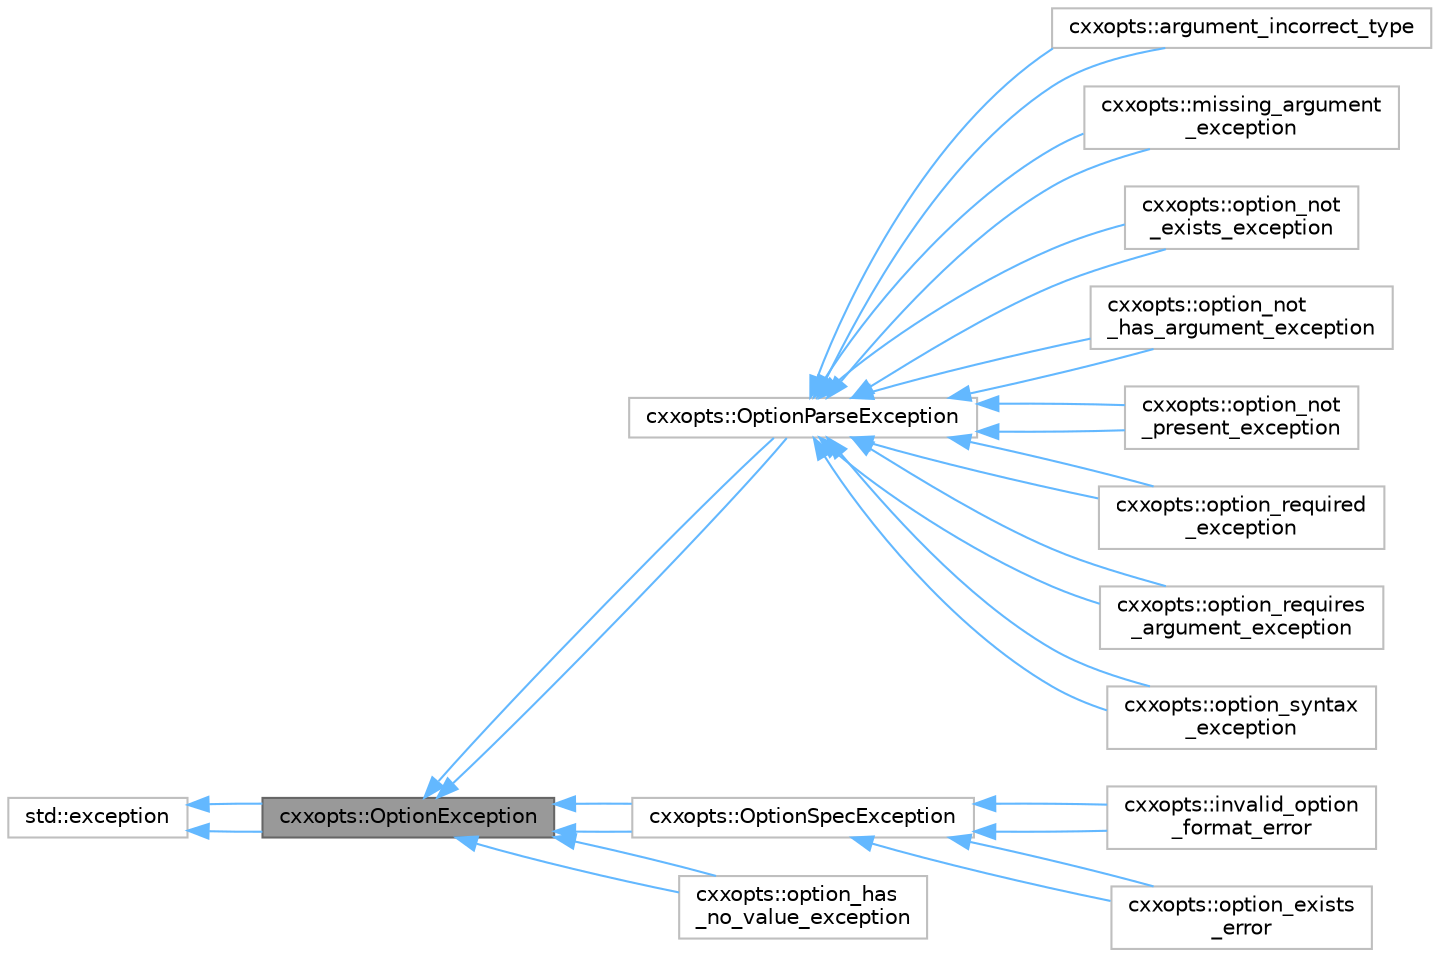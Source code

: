 digraph "cxxopts::OptionException"
{
 // LATEX_PDF_SIZE
  bgcolor="transparent";
  edge [fontname=Helvetica,fontsize=10,labelfontname=Helvetica,labelfontsize=10];
  node [fontname=Helvetica,fontsize=10,shape=box,height=0.2,width=0.4];
  rankdir="LR";
  Node1 [id="Node000001",label="cxxopts::OptionException",height=0.2,width=0.4,color="gray40", fillcolor="grey60", style="filled", fontcolor="black",tooltip=" "];
  Node2 -> Node1 [id="edge1_Node000001_Node000002",dir="back",color="steelblue1",style="solid",tooltip=" "];
  Node2 [id="Node000002",label="std::exception",height=0.2,width=0.4,color="grey75", fillcolor="white", style="filled",tooltip=" "];
  Node2 -> Node1 [id="edge2_Node000001_Node000002",dir="back",color="steelblue1",style="solid",tooltip=" "];
  Node1 -> Node3 [id="edge3_Node000001_Node000003",dir="back",color="steelblue1",style="solid",tooltip=" "];
  Node3 [id="Node000003",label="cxxopts::OptionParseException",height=0.2,width=0.4,color="grey75", fillcolor="white", style="filled",URL="$classcxxopts_1_1_option_parse_exception.html",tooltip=" "];
  Node3 -> Node4 [id="edge4_Node000003_Node000004",dir="back",color="steelblue1",style="solid",tooltip=" "];
  Node4 [id="Node000004",label="cxxopts::argument_incorrect_type",height=0.2,width=0.4,color="grey75", fillcolor="white", style="filled",URL="$classcxxopts_1_1argument__incorrect__type.html",tooltip=" "];
  Node3 -> Node4 [id="edge5_Node000003_Node000004",dir="back",color="steelblue1",style="solid",tooltip=" "];
  Node3 -> Node5 [id="edge6_Node000003_Node000005",dir="back",color="steelblue1",style="solid",tooltip=" "];
  Node5 [id="Node000005",label="cxxopts::missing_argument\l_exception",height=0.2,width=0.4,color="grey75", fillcolor="white", style="filled",URL="$classcxxopts_1_1missing__argument__exception.html",tooltip=" "];
  Node3 -> Node5 [id="edge7_Node000003_Node000005",dir="back",color="steelblue1",style="solid",tooltip=" "];
  Node3 -> Node6 [id="edge8_Node000003_Node000006",dir="back",color="steelblue1",style="solid",tooltip=" "];
  Node6 [id="Node000006",label="cxxopts::option_not\l_exists_exception",height=0.2,width=0.4,color="grey75", fillcolor="white", style="filled",URL="$classcxxopts_1_1option__not__exists__exception.html",tooltip=" "];
  Node3 -> Node6 [id="edge9_Node000003_Node000006",dir="back",color="steelblue1",style="solid",tooltip=" "];
  Node3 -> Node7 [id="edge10_Node000003_Node000007",dir="back",color="steelblue1",style="solid",tooltip=" "];
  Node7 [id="Node000007",label="cxxopts::option_not\l_has_argument_exception",height=0.2,width=0.4,color="grey75", fillcolor="white", style="filled",URL="$classcxxopts_1_1option__not__has__argument__exception.html",tooltip=" "];
  Node3 -> Node7 [id="edge11_Node000003_Node000007",dir="back",color="steelblue1",style="solid",tooltip=" "];
  Node3 -> Node8 [id="edge12_Node000003_Node000008",dir="back",color="steelblue1",style="solid",tooltip=" "];
  Node8 [id="Node000008",label="cxxopts::option_not\l_present_exception",height=0.2,width=0.4,color="grey75", fillcolor="white", style="filled",URL="$classcxxopts_1_1option__not__present__exception.html",tooltip=" "];
  Node3 -> Node8 [id="edge13_Node000003_Node000008",dir="back",color="steelblue1",style="solid",tooltip=" "];
  Node3 -> Node9 [id="edge14_Node000003_Node000009",dir="back",color="steelblue1",style="solid",tooltip=" "];
  Node9 [id="Node000009",label="cxxopts::option_required\l_exception",height=0.2,width=0.4,color="grey75", fillcolor="white", style="filled",URL="$classcxxopts_1_1option__required__exception.html",tooltip=" "];
  Node3 -> Node9 [id="edge15_Node000003_Node000009",dir="back",color="steelblue1",style="solid",tooltip=" "];
  Node3 -> Node10 [id="edge16_Node000003_Node000010",dir="back",color="steelblue1",style="solid",tooltip=" "];
  Node10 [id="Node000010",label="cxxopts::option_requires\l_argument_exception",height=0.2,width=0.4,color="grey75", fillcolor="white", style="filled",URL="$classcxxopts_1_1option__requires__argument__exception.html",tooltip=" "];
  Node3 -> Node10 [id="edge17_Node000003_Node000010",dir="back",color="steelblue1",style="solid",tooltip=" "];
  Node3 -> Node11 [id="edge18_Node000003_Node000011",dir="back",color="steelblue1",style="solid",tooltip=" "];
  Node11 [id="Node000011",label="cxxopts::option_syntax\l_exception",height=0.2,width=0.4,color="grey75", fillcolor="white", style="filled",URL="$classcxxopts_1_1option__syntax__exception.html",tooltip=" "];
  Node3 -> Node11 [id="edge19_Node000003_Node000011",dir="back",color="steelblue1",style="solid",tooltip=" "];
  Node1 -> Node3 [id="edge20_Node000001_Node000003",dir="back",color="steelblue1",style="solid",tooltip=" "];
  Node1 -> Node12 [id="edge21_Node000001_Node000012",dir="back",color="steelblue1",style="solid",tooltip=" "];
  Node12 [id="Node000012",label="cxxopts::OptionSpecException",height=0.2,width=0.4,color="grey75", fillcolor="white", style="filled",URL="$classcxxopts_1_1_option_spec_exception.html",tooltip=" "];
  Node12 -> Node13 [id="edge22_Node000012_Node000013",dir="back",color="steelblue1",style="solid",tooltip=" "];
  Node13 [id="Node000013",label="cxxopts::invalid_option\l_format_error",height=0.2,width=0.4,color="grey75", fillcolor="white", style="filled",URL="$classcxxopts_1_1invalid__option__format__error.html",tooltip=" "];
  Node12 -> Node13 [id="edge23_Node000012_Node000013",dir="back",color="steelblue1",style="solid",tooltip=" "];
  Node12 -> Node14 [id="edge24_Node000012_Node000014",dir="back",color="steelblue1",style="solid",tooltip=" "];
  Node14 [id="Node000014",label="cxxopts::option_exists\l_error",height=0.2,width=0.4,color="grey75", fillcolor="white", style="filled",URL="$classcxxopts_1_1option__exists__error.html",tooltip=" "];
  Node12 -> Node14 [id="edge25_Node000012_Node000014",dir="back",color="steelblue1",style="solid",tooltip=" "];
  Node1 -> Node12 [id="edge26_Node000001_Node000012",dir="back",color="steelblue1",style="solid",tooltip=" "];
  Node1 -> Node15 [id="edge27_Node000001_Node000015",dir="back",color="steelblue1",style="solid",tooltip=" "];
  Node15 [id="Node000015",label="cxxopts::option_has\l_no_value_exception",height=0.2,width=0.4,color="grey75", fillcolor="white", style="filled",URL="$classcxxopts_1_1option__has__no__value__exception.html",tooltip=" "];
  Node1 -> Node15 [id="edge28_Node000001_Node000015",dir="back",color="steelblue1",style="solid",tooltip=" "];
}
